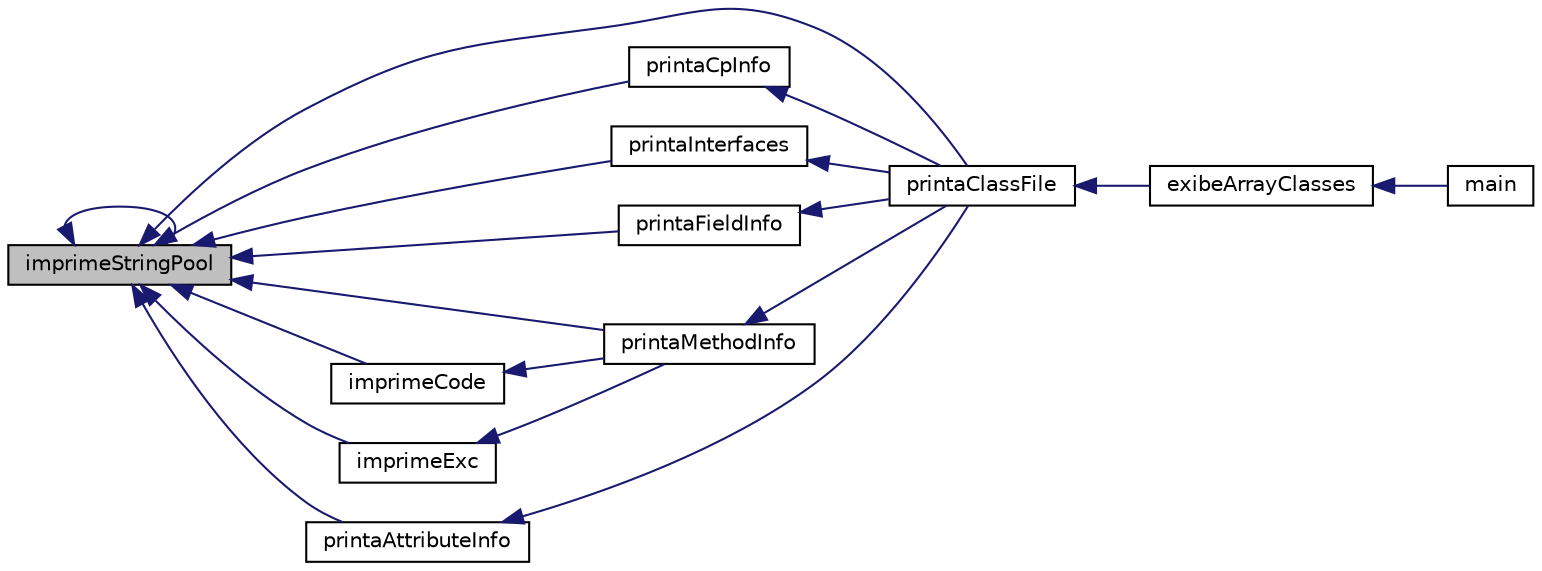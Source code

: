 digraph "imprimeStringPool"
{
 // INTERACTIVE_SVG=YES
  edge [fontname="Helvetica",fontsize="10",labelfontname="Helvetica",labelfontsize="10"];
  node [fontname="Helvetica",fontsize="10",shape=record];
  rankdir="LR";
  Node31 [label="imprimeStringPool",height=0.2,width=0.4,color="black", fillcolor="grey75", style="filled", fontcolor="black"];
  Node31 -> Node32 [dir="back",color="midnightblue",fontsize="10",style="solid",fontname="Helvetica"];
  Node32 [label="printaClassFile",height=0.2,width=0.4,color="black", fillcolor="white", style="filled",URL="$exibidor_8h.html#a157efd9bd041a04a6a6445a4fb44f3fb"];
  Node32 -> Node33 [dir="back",color="midnightblue",fontsize="10",style="solid",fontname="Helvetica"];
  Node33 [label="exibeArrayClasses",height=0.2,width=0.4,color="black", fillcolor="white", style="filled",URL="$main_8c.html#a4fb190a31887509a84011fe503d1583c"];
  Node33 -> Node34 [dir="back",color="midnightblue",fontsize="10",style="solid",fontname="Helvetica"];
  Node34 [label="main",height=0.2,width=0.4,color="black", fillcolor="white", style="filled",URL="$main_8c.html#a0ddf1224851353fc92bfbff6f499fa97"];
  Node31 -> Node35 [dir="back",color="midnightblue",fontsize="10",style="solid",fontname="Helvetica"];
  Node35 [label="printaCpInfo",height=0.2,width=0.4,color="black", fillcolor="white", style="filled",URL="$exibidor_8h.html#a67b5fd7cd44ef75d0d99b04ec9212e16"];
  Node35 -> Node32 [dir="back",color="midnightblue",fontsize="10",style="solid",fontname="Helvetica"];
  Node31 -> Node36 [dir="back",color="midnightblue",fontsize="10",style="solid",fontname="Helvetica"];
  Node36 [label="printaInterfaces",height=0.2,width=0.4,color="black", fillcolor="white", style="filled",URL="$exibidor_8h.html#a80420244c77e051a3960b104550c6072"];
  Node36 -> Node32 [dir="back",color="midnightblue",fontsize="10",style="solid",fontname="Helvetica"];
  Node31 -> Node37 [dir="back",color="midnightblue",fontsize="10",style="solid",fontname="Helvetica"];
  Node37 [label="printaFieldInfo",height=0.2,width=0.4,color="black", fillcolor="white", style="filled",URL="$exibidor_8h.html#aa3a6d24a57d04f14a7f7650e681ab1df"];
  Node37 -> Node32 [dir="back",color="midnightblue",fontsize="10",style="solid",fontname="Helvetica"];
  Node31 -> Node38 [dir="back",color="midnightblue",fontsize="10",style="solid",fontname="Helvetica"];
  Node38 [label="printaMethodInfo",height=0.2,width=0.4,color="black", fillcolor="white", style="filled",URL="$exibidor_8h.html#a75f49b0fb019724ab782731ab9a98d3b"];
  Node38 -> Node32 [dir="back",color="midnightblue",fontsize="10",style="solid",fontname="Helvetica"];
  Node31 -> Node39 [dir="back",color="midnightblue",fontsize="10",style="solid",fontname="Helvetica"];
  Node39 [label="printaAttributeInfo",height=0.2,width=0.4,color="black", fillcolor="white", style="filled",URL="$exibidor_8h.html#a4c5d4e688928a4cf3a321c6e7d920a23"];
  Node39 -> Node32 [dir="back",color="midnightblue",fontsize="10",style="solid",fontname="Helvetica"];
  Node31 -> Node31 [dir="back",color="midnightblue",fontsize="10",style="solid",fontname="Helvetica"];
  Node31 -> Node40 [dir="back",color="midnightblue",fontsize="10",style="solid",fontname="Helvetica"];
  Node40 [label="imprimeCode",height=0.2,width=0.4,color="black", fillcolor="white", style="filled",URL="$exibidor_8h.html#ab9034805404ccf890d9b6b2b3b4c2e6e"];
  Node40 -> Node38 [dir="back",color="midnightblue",fontsize="10",style="solid",fontname="Helvetica"];
  Node31 -> Node41 [dir="back",color="midnightblue",fontsize="10",style="solid",fontname="Helvetica"];
  Node41 [label="imprimeExc",height=0.2,width=0.4,color="black", fillcolor="white", style="filled",URL="$exibidor_8h.html#ac2ed3e024e89ab7b7987ee91e1b94d80"];
  Node41 -> Node38 [dir="back",color="midnightblue",fontsize="10",style="solid",fontname="Helvetica"];
}
